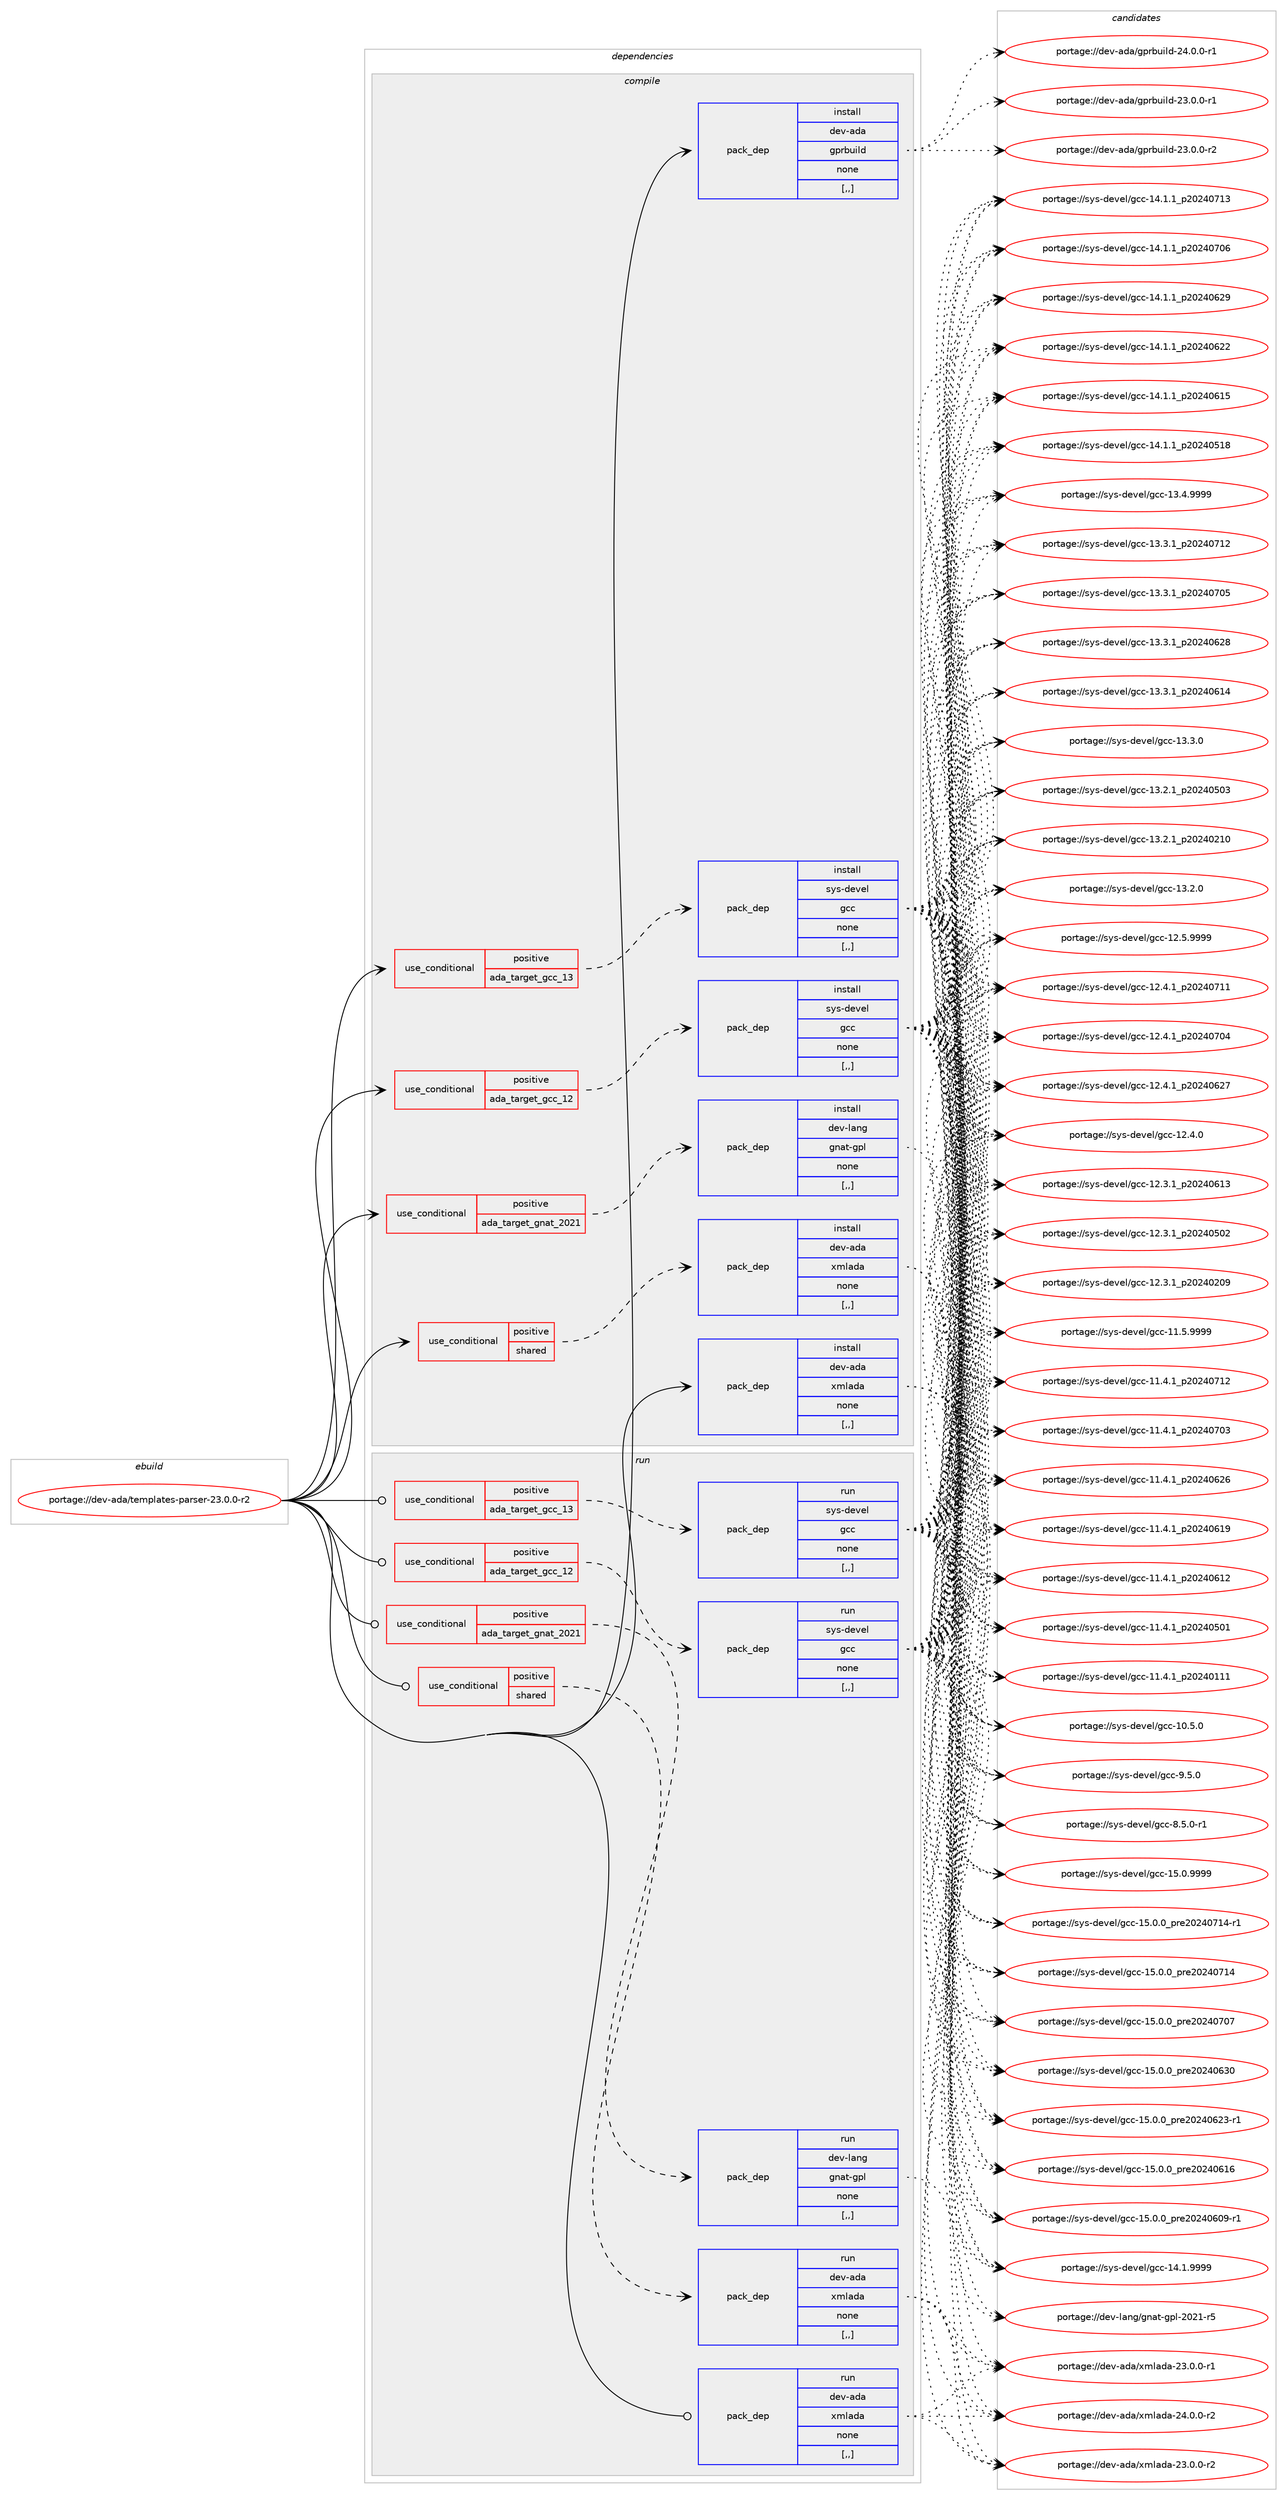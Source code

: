 digraph prolog {

# *************
# Graph options
# *************

newrank=true;
concentrate=true;
compound=true;
graph [rankdir=LR,fontname=Helvetica,fontsize=10,ranksep=1.5];#, ranksep=2.5, nodesep=0.2];
edge  [arrowhead=vee];
node  [fontname=Helvetica,fontsize=10];

# **********
# The ebuild
# **********

subgraph cluster_leftcol {
color=gray;
rank=same;
label=<<i>ebuild</i>>;
id [label="portage://dev-ada/templates-parser-23.0.0-r2", color=red, width=4, href="../dev-ada/templates-parser-23.0.0-r2.svg"];
}

# ****************
# The dependencies
# ****************

subgraph cluster_midcol {
color=gray;
label=<<i>dependencies</i>>;
subgraph cluster_compile {
fillcolor="#eeeeee";
style=filled;
label=<<i>compile</i>>;
subgraph cond16606 {
dependency63903 [label=<<TABLE BORDER="0" CELLBORDER="1" CELLSPACING="0" CELLPADDING="4"><TR><TD ROWSPAN="3" CELLPADDING="10">use_conditional</TD></TR><TR><TD>positive</TD></TR><TR><TD>ada_target_gcc_12</TD></TR></TABLE>>, shape=none, color=red];
subgraph pack46391 {
dependency63904 [label=<<TABLE BORDER="0" CELLBORDER="1" CELLSPACING="0" CELLPADDING="4" WIDTH="220"><TR><TD ROWSPAN="6" CELLPADDING="30">pack_dep</TD></TR><TR><TD WIDTH="110">install</TD></TR><TR><TD>sys-devel</TD></TR><TR><TD>gcc</TD></TR><TR><TD>none</TD></TR><TR><TD>[,,]</TD></TR></TABLE>>, shape=none, color=blue];
}
dependency63903:e -> dependency63904:w [weight=20,style="dashed",arrowhead="vee"];
}
id:e -> dependency63903:w [weight=20,style="solid",arrowhead="vee"];
subgraph cond16607 {
dependency63905 [label=<<TABLE BORDER="0" CELLBORDER="1" CELLSPACING="0" CELLPADDING="4"><TR><TD ROWSPAN="3" CELLPADDING="10">use_conditional</TD></TR><TR><TD>positive</TD></TR><TR><TD>ada_target_gcc_13</TD></TR></TABLE>>, shape=none, color=red];
subgraph pack46392 {
dependency63906 [label=<<TABLE BORDER="0" CELLBORDER="1" CELLSPACING="0" CELLPADDING="4" WIDTH="220"><TR><TD ROWSPAN="6" CELLPADDING="30">pack_dep</TD></TR><TR><TD WIDTH="110">install</TD></TR><TR><TD>sys-devel</TD></TR><TR><TD>gcc</TD></TR><TR><TD>none</TD></TR><TR><TD>[,,]</TD></TR></TABLE>>, shape=none, color=blue];
}
dependency63905:e -> dependency63906:w [weight=20,style="dashed",arrowhead="vee"];
}
id:e -> dependency63905:w [weight=20,style="solid",arrowhead="vee"];
subgraph cond16608 {
dependency63907 [label=<<TABLE BORDER="0" CELLBORDER="1" CELLSPACING="0" CELLPADDING="4"><TR><TD ROWSPAN="3" CELLPADDING="10">use_conditional</TD></TR><TR><TD>positive</TD></TR><TR><TD>ada_target_gnat_2021</TD></TR></TABLE>>, shape=none, color=red];
subgraph pack46393 {
dependency63908 [label=<<TABLE BORDER="0" CELLBORDER="1" CELLSPACING="0" CELLPADDING="4" WIDTH="220"><TR><TD ROWSPAN="6" CELLPADDING="30">pack_dep</TD></TR><TR><TD WIDTH="110">install</TD></TR><TR><TD>dev-lang</TD></TR><TR><TD>gnat-gpl</TD></TR><TR><TD>none</TD></TR><TR><TD>[,,]</TD></TR></TABLE>>, shape=none, color=blue];
}
dependency63907:e -> dependency63908:w [weight=20,style="dashed",arrowhead="vee"];
}
id:e -> dependency63907:w [weight=20,style="solid",arrowhead="vee"];
subgraph cond16609 {
dependency63909 [label=<<TABLE BORDER="0" CELLBORDER="1" CELLSPACING="0" CELLPADDING="4"><TR><TD ROWSPAN="3" CELLPADDING="10">use_conditional</TD></TR><TR><TD>positive</TD></TR><TR><TD>shared</TD></TR></TABLE>>, shape=none, color=red];
subgraph pack46394 {
dependency63910 [label=<<TABLE BORDER="0" CELLBORDER="1" CELLSPACING="0" CELLPADDING="4" WIDTH="220"><TR><TD ROWSPAN="6" CELLPADDING="30">pack_dep</TD></TR><TR><TD WIDTH="110">install</TD></TR><TR><TD>dev-ada</TD></TR><TR><TD>xmlada</TD></TR><TR><TD>none</TD></TR><TR><TD>[,,]</TD></TR></TABLE>>, shape=none, color=blue];
}
dependency63909:e -> dependency63910:w [weight=20,style="dashed",arrowhead="vee"];
}
id:e -> dependency63909:w [weight=20,style="solid",arrowhead="vee"];
subgraph pack46395 {
dependency63911 [label=<<TABLE BORDER="0" CELLBORDER="1" CELLSPACING="0" CELLPADDING="4" WIDTH="220"><TR><TD ROWSPAN="6" CELLPADDING="30">pack_dep</TD></TR><TR><TD WIDTH="110">install</TD></TR><TR><TD>dev-ada</TD></TR><TR><TD>gprbuild</TD></TR><TR><TD>none</TD></TR><TR><TD>[,,]</TD></TR></TABLE>>, shape=none, color=blue];
}
id:e -> dependency63911:w [weight=20,style="solid",arrowhead="vee"];
subgraph pack46396 {
dependency63912 [label=<<TABLE BORDER="0" CELLBORDER="1" CELLSPACING="0" CELLPADDING="4" WIDTH="220"><TR><TD ROWSPAN="6" CELLPADDING="30">pack_dep</TD></TR><TR><TD WIDTH="110">install</TD></TR><TR><TD>dev-ada</TD></TR><TR><TD>xmlada</TD></TR><TR><TD>none</TD></TR><TR><TD>[,,]</TD></TR></TABLE>>, shape=none, color=blue];
}
id:e -> dependency63912:w [weight=20,style="solid",arrowhead="vee"];
}
subgraph cluster_compileandrun {
fillcolor="#eeeeee";
style=filled;
label=<<i>compile and run</i>>;
}
subgraph cluster_run {
fillcolor="#eeeeee";
style=filled;
label=<<i>run</i>>;
subgraph cond16610 {
dependency63913 [label=<<TABLE BORDER="0" CELLBORDER="1" CELLSPACING="0" CELLPADDING="4"><TR><TD ROWSPAN="3" CELLPADDING="10">use_conditional</TD></TR><TR><TD>positive</TD></TR><TR><TD>ada_target_gcc_12</TD></TR></TABLE>>, shape=none, color=red];
subgraph pack46397 {
dependency63914 [label=<<TABLE BORDER="0" CELLBORDER="1" CELLSPACING="0" CELLPADDING="4" WIDTH="220"><TR><TD ROWSPAN="6" CELLPADDING="30">pack_dep</TD></TR><TR><TD WIDTH="110">run</TD></TR><TR><TD>sys-devel</TD></TR><TR><TD>gcc</TD></TR><TR><TD>none</TD></TR><TR><TD>[,,]</TD></TR></TABLE>>, shape=none, color=blue];
}
dependency63913:e -> dependency63914:w [weight=20,style="dashed",arrowhead="vee"];
}
id:e -> dependency63913:w [weight=20,style="solid",arrowhead="odot"];
subgraph cond16611 {
dependency63915 [label=<<TABLE BORDER="0" CELLBORDER="1" CELLSPACING="0" CELLPADDING="4"><TR><TD ROWSPAN="3" CELLPADDING="10">use_conditional</TD></TR><TR><TD>positive</TD></TR><TR><TD>ada_target_gcc_13</TD></TR></TABLE>>, shape=none, color=red];
subgraph pack46398 {
dependency63916 [label=<<TABLE BORDER="0" CELLBORDER="1" CELLSPACING="0" CELLPADDING="4" WIDTH="220"><TR><TD ROWSPAN="6" CELLPADDING="30">pack_dep</TD></TR><TR><TD WIDTH="110">run</TD></TR><TR><TD>sys-devel</TD></TR><TR><TD>gcc</TD></TR><TR><TD>none</TD></TR><TR><TD>[,,]</TD></TR></TABLE>>, shape=none, color=blue];
}
dependency63915:e -> dependency63916:w [weight=20,style="dashed",arrowhead="vee"];
}
id:e -> dependency63915:w [weight=20,style="solid",arrowhead="odot"];
subgraph cond16612 {
dependency63917 [label=<<TABLE BORDER="0" CELLBORDER="1" CELLSPACING="0" CELLPADDING="4"><TR><TD ROWSPAN="3" CELLPADDING="10">use_conditional</TD></TR><TR><TD>positive</TD></TR><TR><TD>ada_target_gnat_2021</TD></TR></TABLE>>, shape=none, color=red];
subgraph pack46399 {
dependency63918 [label=<<TABLE BORDER="0" CELLBORDER="1" CELLSPACING="0" CELLPADDING="4" WIDTH="220"><TR><TD ROWSPAN="6" CELLPADDING="30">pack_dep</TD></TR><TR><TD WIDTH="110">run</TD></TR><TR><TD>dev-lang</TD></TR><TR><TD>gnat-gpl</TD></TR><TR><TD>none</TD></TR><TR><TD>[,,]</TD></TR></TABLE>>, shape=none, color=blue];
}
dependency63917:e -> dependency63918:w [weight=20,style="dashed",arrowhead="vee"];
}
id:e -> dependency63917:w [weight=20,style="solid",arrowhead="odot"];
subgraph cond16613 {
dependency63919 [label=<<TABLE BORDER="0" CELLBORDER="1" CELLSPACING="0" CELLPADDING="4"><TR><TD ROWSPAN="3" CELLPADDING="10">use_conditional</TD></TR><TR><TD>positive</TD></TR><TR><TD>shared</TD></TR></TABLE>>, shape=none, color=red];
subgraph pack46400 {
dependency63920 [label=<<TABLE BORDER="0" CELLBORDER="1" CELLSPACING="0" CELLPADDING="4" WIDTH="220"><TR><TD ROWSPAN="6" CELLPADDING="30">pack_dep</TD></TR><TR><TD WIDTH="110">run</TD></TR><TR><TD>dev-ada</TD></TR><TR><TD>xmlada</TD></TR><TR><TD>none</TD></TR><TR><TD>[,,]</TD></TR></TABLE>>, shape=none, color=blue];
}
dependency63919:e -> dependency63920:w [weight=20,style="dashed",arrowhead="vee"];
}
id:e -> dependency63919:w [weight=20,style="solid",arrowhead="odot"];
subgraph pack46401 {
dependency63921 [label=<<TABLE BORDER="0" CELLBORDER="1" CELLSPACING="0" CELLPADDING="4" WIDTH="220"><TR><TD ROWSPAN="6" CELLPADDING="30">pack_dep</TD></TR><TR><TD WIDTH="110">run</TD></TR><TR><TD>dev-ada</TD></TR><TR><TD>xmlada</TD></TR><TR><TD>none</TD></TR><TR><TD>[,,]</TD></TR></TABLE>>, shape=none, color=blue];
}
id:e -> dependency63921:w [weight=20,style="solid",arrowhead="odot"];
}
}

# **************
# The candidates
# **************

subgraph cluster_choices {
rank=same;
color=gray;
label=<<i>candidates</i>>;

subgraph choice46391 {
color=black;
nodesep=1;
choice1151211154510010111810110847103999945495346484657575757 [label="portage://sys-devel/gcc-15.0.9999", color=red, width=4,href="../sys-devel/gcc-15.0.9999.svg"];
choice11512111545100101118101108471039999454953464846489511211410150485052485549524511449 [label="portage://sys-devel/gcc-15.0.0_pre20240714-r1", color=red, width=4,href="../sys-devel/gcc-15.0.0_pre20240714-r1.svg"];
choice1151211154510010111810110847103999945495346484648951121141015048505248554952 [label="portage://sys-devel/gcc-15.0.0_pre20240714", color=red, width=4,href="../sys-devel/gcc-15.0.0_pre20240714.svg"];
choice1151211154510010111810110847103999945495346484648951121141015048505248554855 [label="portage://sys-devel/gcc-15.0.0_pre20240707", color=red, width=4,href="../sys-devel/gcc-15.0.0_pre20240707.svg"];
choice1151211154510010111810110847103999945495346484648951121141015048505248545148 [label="portage://sys-devel/gcc-15.0.0_pre20240630", color=red, width=4,href="../sys-devel/gcc-15.0.0_pre20240630.svg"];
choice11512111545100101118101108471039999454953464846489511211410150485052485450514511449 [label="portage://sys-devel/gcc-15.0.0_pre20240623-r1", color=red, width=4,href="../sys-devel/gcc-15.0.0_pre20240623-r1.svg"];
choice1151211154510010111810110847103999945495346484648951121141015048505248544954 [label="portage://sys-devel/gcc-15.0.0_pre20240616", color=red, width=4,href="../sys-devel/gcc-15.0.0_pre20240616.svg"];
choice11512111545100101118101108471039999454953464846489511211410150485052485448574511449 [label="portage://sys-devel/gcc-15.0.0_pre20240609-r1", color=red, width=4,href="../sys-devel/gcc-15.0.0_pre20240609-r1.svg"];
choice1151211154510010111810110847103999945495246494657575757 [label="portage://sys-devel/gcc-14.1.9999", color=red, width=4,href="../sys-devel/gcc-14.1.9999.svg"];
choice1151211154510010111810110847103999945495246494649951125048505248554951 [label="portage://sys-devel/gcc-14.1.1_p20240713", color=red, width=4,href="../sys-devel/gcc-14.1.1_p20240713.svg"];
choice1151211154510010111810110847103999945495246494649951125048505248554854 [label="portage://sys-devel/gcc-14.1.1_p20240706", color=red, width=4,href="../sys-devel/gcc-14.1.1_p20240706.svg"];
choice1151211154510010111810110847103999945495246494649951125048505248545057 [label="portage://sys-devel/gcc-14.1.1_p20240629", color=red, width=4,href="../sys-devel/gcc-14.1.1_p20240629.svg"];
choice1151211154510010111810110847103999945495246494649951125048505248545050 [label="portage://sys-devel/gcc-14.1.1_p20240622", color=red, width=4,href="../sys-devel/gcc-14.1.1_p20240622.svg"];
choice1151211154510010111810110847103999945495246494649951125048505248544953 [label="portage://sys-devel/gcc-14.1.1_p20240615", color=red, width=4,href="../sys-devel/gcc-14.1.1_p20240615.svg"];
choice1151211154510010111810110847103999945495246494649951125048505248534956 [label="portage://sys-devel/gcc-14.1.1_p20240518", color=red, width=4,href="../sys-devel/gcc-14.1.1_p20240518.svg"];
choice1151211154510010111810110847103999945495146524657575757 [label="portage://sys-devel/gcc-13.4.9999", color=red, width=4,href="../sys-devel/gcc-13.4.9999.svg"];
choice1151211154510010111810110847103999945495146514649951125048505248554950 [label="portage://sys-devel/gcc-13.3.1_p20240712", color=red, width=4,href="../sys-devel/gcc-13.3.1_p20240712.svg"];
choice1151211154510010111810110847103999945495146514649951125048505248554853 [label="portage://sys-devel/gcc-13.3.1_p20240705", color=red, width=4,href="../sys-devel/gcc-13.3.1_p20240705.svg"];
choice1151211154510010111810110847103999945495146514649951125048505248545056 [label="portage://sys-devel/gcc-13.3.1_p20240628", color=red, width=4,href="../sys-devel/gcc-13.3.1_p20240628.svg"];
choice1151211154510010111810110847103999945495146514649951125048505248544952 [label="portage://sys-devel/gcc-13.3.1_p20240614", color=red, width=4,href="../sys-devel/gcc-13.3.1_p20240614.svg"];
choice1151211154510010111810110847103999945495146514648 [label="portage://sys-devel/gcc-13.3.0", color=red, width=4,href="../sys-devel/gcc-13.3.0.svg"];
choice1151211154510010111810110847103999945495146504649951125048505248534851 [label="portage://sys-devel/gcc-13.2.1_p20240503", color=red, width=4,href="../sys-devel/gcc-13.2.1_p20240503.svg"];
choice1151211154510010111810110847103999945495146504649951125048505248504948 [label="portage://sys-devel/gcc-13.2.1_p20240210", color=red, width=4,href="../sys-devel/gcc-13.2.1_p20240210.svg"];
choice1151211154510010111810110847103999945495146504648 [label="portage://sys-devel/gcc-13.2.0", color=red, width=4,href="../sys-devel/gcc-13.2.0.svg"];
choice1151211154510010111810110847103999945495046534657575757 [label="portage://sys-devel/gcc-12.5.9999", color=red, width=4,href="../sys-devel/gcc-12.5.9999.svg"];
choice1151211154510010111810110847103999945495046524649951125048505248554949 [label="portage://sys-devel/gcc-12.4.1_p20240711", color=red, width=4,href="../sys-devel/gcc-12.4.1_p20240711.svg"];
choice1151211154510010111810110847103999945495046524649951125048505248554852 [label="portage://sys-devel/gcc-12.4.1_p20240704", color=red, width=4,href="../sys-devel/gcc-12.4.1_p20240704.svg"];
choice1151211154510010111810110847103999945495046524649951125048505248545055 [label="portage://sys-devel/gcc-12.4.1_p20240627", color=red, width=4,href="../sys-devel/gcc-12.4.1_p20240627.svg"];
choice1151211154510010111810110847103999945495046524648 [label="portage://sys-devel/gcc-12.4.0", color=red, width=4,href="../sys-devel/gcc-12.4.0.svg"];
choice1151211154510010111810110847103999945495046514649951125048505248544951 [label="portage://sys-devel/gcc-12.3.1_p20240613", color=red, width=4,href="../sys-devel/gcc-12.3.1_p20240613.svg"];
choice1151211154510010111810110847103999945495046514649951125048505248534850 [label="portage://sys-devel/gcc-12.3.1_p20240502", color=red, width=4,href="../sys-devel/gcc-12.3.1_p20240502.svg"];
choice1151211154510010111810110847103999945495046514649951125048505248504857 [label="portage://sys-devel/gcc-12.3.1_p20240209", color=red, width=4,href="../sys-devel/gcc-12.3.1_p20240209.svg"];
choice1151211154510010111810110847103999945494946534657575757 [label="portage://sys-devel/gcc-11.5.9999", color=red, width=4,href="../sys-devel/gcc-11.5.9999.svg"];
choice1151211154510010111810110847103999945494946524649951125048505248554950 [label="portage://sys-devel/gcc-11.4.1_p20240712", color=red, width=4,href="../sys-devel/gcc-11.4.1_p20240712.svg"];
choice1151211154510010111810110847103999945494946524649951125048505248554851 [label="portage://sys-devel/gcc-11.4.1_p20240703", color=red, width=4,href="../sys-devel/gcc-11.4.1_p20240703.svg"];
choice1151211154510010111810110847103999945494946524649951125048505248545054 [label="portage://sys-devel/gcc-11.4.1_p20240626", color=red, width=4,href="../sys-devel/gcc-11.4.1_p20240626.svg"];
choice1151211154510010111810110847103999945494946524649951125048505248544957 [label="portage://sys-devel/gcc-11.4.1_p20240619", color=red, width=4,href="../sys-devel/gcc-11.4.1_p20240619.svg"];
choice1151211154510010111810110847103999945494946524649951125048505248544950 [label="portage://sys-devel/gcc-11.4.1_p20240612", color=red, width=4,href="../sys-devel/gcc-11.4.1_p20240612.svg"];
choice1151211154510010111810110847103999945494946524649951125048505248534849 [label="portage://sys-devel/gcc-11.4.1_p20240501", color=red, width=4,href="../sys-devel/gcc-11.4.1_p20240501.svg"];
choice1151211154510010111810110847103999945494946524649951125048505248494949 [label="portage://sys-devel/gcc-11.4.1_p20240111", color=red, width=4,href="../sys-devel/gcc-11.4.1_p20240111.svg"];
choice1151211154510010111810110847103999945494846534648 [label="portage://sys-devel/gcc-10.5.0", color=red, width=4,href="../sys-devel/gcc-10.5.0.svg"];
choice11512111545100101118101108471039999455746534648 [label="portage://sys-devel/gcc-9.5.0", color=red, width=4,href="../sys-devel/gcc-9.5.0.svg"];
choice115121115451001011181011084710399994556465346484511449 [label="portage://sys-devel/gcc-8.5.0-r1", color=red, width=4,href="../sys-devel/gcc-8.5.0-r1.svg"];
dependency63904:e -> choice1151211154510010111810110847103999945495346484657575757:w [style=dotted,weight="100"];
dependency63904:e -> choice11512111545100101118101108471039999454953464846489511211410150485052485549524511449:w [style=dotted,weight="100"];
dependency63904:e -> choice1151211154510010111810110847103999945495346484648951121141015048505248554952:w [style=dotted,weight="100"];
dependency63904:e -> choice1151211154510010111810110847103999945495346484648951121141015048505248554855:w [style=dotted,weight="100"];
dependency63904:e -> choice1151211154510010111810110847103999945495346484648951121141015048505248545148:w [style=dotted,weight="100"];
dependency63904:e -> choice11512111545100101118101108471039999454953464846489511211410150485052485450514511449:w [style=dotted,weight="100"];
dependency63904:e -> choice1151211154510010111810110847103999945495346484648951121141015048505248544954:w [style=dotted,weight="100"];
dependency63904:e -> choice11512111545100101118101108471039999454953464846489511211410150485052485448574511449:w [style=dotted,weight="100"];
dependency63904:e -> choice1151211154510010111810110847103999945495246494657575757:w [style=dotted,weight="100"];
dependency63904:e -> choice1151211154510010111810110847103999945495246494649951125048505248554951:w [style=dotted,weight="100"];
dependency63904:e -> choice1151211154510010111810110847103999945495246494649951125048505248554854:w [style=dotted,weight="100"];
dependency63904:e -> choice1151211154510010111810110847103999945495246494649951125048505248545057:w [style=dotted,weight="100"];
dependency63904:e -> choice1151211154510010111810110847103999945495246494649951125048505248545050:w [style=dotted,weight="100"];
dependency63904:e -> choice1151211154510010111810110847103999945495246494649951125048505248544953:w [style=dotted,weight="100"];
dependency63904:e -> choice1151211154510010111810110847103999945495246494649951125048505248534956:w [style=dotted,weight="100"];
dependency63904:e -> choice1151211154510010111810110847103999945495146524657575757:w [style=dotted,weight="100"];
dependency63904:e -> choice1151211154510010111810110847103999945495146514649951125048505248554950:w [style=dotted,weight="100"];
dependency63904:e -> choice1151211154510010111810110847103999945495146514649951125048505248554853:w [style=dotted,weight="100"];
dependency63904:e -> choice1151211154510010111810110847103999945495146514649951125048505248545056:w [style=dotted,weight="100"];
dependency63904:e -> choice1151211154510010111810110847103999945495146514649951125048505248544952:w [style=dotted,weight="100"];
dependency63904:e -> choice1151211154510010111810110847103999945495146514648:w [style=dotted,weight="100"];
dependency63904:e -> choice1151211154510010111810110847103999945495146504649951125048505248534851:w [style=dotted,weight="100"];
dependency63904:e -> choice1151211154510010111810110847103999945495146504649951125048505248504948:w [style=dotted,weight="100"];
dependency63904:e -> choice1151211154510010111810110847103999945495146504648:w [style=dotted,weight="100"];
dependency63904:e -> choice1151211154510010111810110847103999945495046534657575757:w [style=dotted,weight="100"];
dependency63904:e -> choice1151211154510010111810110847103999945495046524649951125048505248554949:w [style=dotted,weight="100"];
dependency63904:e -> choice1151211154510010111810110847103999945495046524649951125048505248554852:w [style=dotted,weight="100"];
dependency63904:e -> choice1151211154510010111810110847103999945495046524649951125048505248545055:w [style=dotted,weight="100"];
dependency63904:e -> choice1151211154510010111810110847103999945495046524648:w [style=dotted,weight="100"];
dependency63904:e -> choice1151211154510010111810110847103999945495046514649951125048505248544951:w [style=dotted,weight="100"];
dependency63904:e -> choice1151211154510010111810110847103999945495046514649951125048505248534850:w [style=dotted,weight="100"];
dependency63904:e -> choice1151211154510010111810110847103999945495046514649951125048505248504857:w [style=dotted,weight="100"];
dependency63904:e -> choice1151211154510010111810110847103999945494946534657575757:w [style=dotted,weight="100"];
dependency63904:e -> choice1151211154510010111810110847103999945494946524649951125048505248554950:w [style=dotted,weight="100"];
dependency63904:e -> choice1151211154510010111810110847103999945494946524649951125048505248554851:w [style=dotted,weight="100"];
dependency63904:e -> choice1151211154510010111810110847103999945494946524649951125048505248545054:w [style=dotted,weight="100"];
dependency63904:e -> choice1151211154510010111810110847103999945494946524649951125048505248544957:w [style=dotted,weight="100"];
dependency63904:e -> choice1151211154510010111810110847103999945494946524649951125048505248544950:w [style=dotted,weight="100"];
dependency63904:e -> choice1151211154510010111810110847103999945494946524649951125048505248534849:w [style=dotted,weight="100"];
dependency63904:e -> choice1151211154510010111810110847103999945494946524649951125048505248494949:w [style=dotted,weight="100"];
dependency63904:e -> choice1151211154510010111810110847103999945494846534648:w [style=dotted,weight="100"];
dependency63904:e -> choice11512111545100101118101108471039999455746534648:w [style=dotted,weight="100"];
dependency63904:e -> choice115121115451001011181011084710399994556465346484511449:w [style=dotted,weight="100"];
}
subgraph choice46392 {
color=black;
nodesep=1;
choice1151211154510010111810110847103999945495346484657575757 [label="portage://sys-devel/gcc-15.0.9999", color=red, width=4,href="../sys-devel/gcc-15.0.9999.svg"];
choice11512111545100101118101108471039999454953464846489511211410150485052485549524511449 [label="portage://sys-devel/gcc-15.0.0_pre20240714-r1", color=red, width=4,href="../sys-devel/gcc-15.0.0_pre20240714-r1.svg"];
choice1151211154510010111810110847103999945495346484648951121141015048505248554952 [label="portage://sys-devel/gcc-15.0.0_pre20240714", color=red, width=4,href="../sys-devel/gcc-15.0.0_pre20240714.svg"];
choice1151211154510010111810110847103999945495346484648951121141015048505248554855 [label="portage://sys-devel/gcc-15.0.0_pre20240707", color=red, width=4,href="../sys-devel/gcc-15.0.0_pre20240707.svg"];
choice1151211154510010111810110847103999945495346484648951121141015048505248545148 [label="portage://sys-devel/gcc-15.0.0_pre20240630", color=red, width=4,href="../sys-devel/gcc-15.0.0_pre20240630.svg"];
choice11512111545100101118101108471039999454953464846489511211410150485052485450514511449 [label="portage://sys-devel/gcc-15.0.0_pre20240623-r1", color=red, width=4,href="../sys-devel/gcc-15.0.0_pre20240623-r1.svg"];
choice1151211154510010111810110847103999945495346484648951121141015048505248544954 [label="portage://sys-devel/gcc-15.0.0_pre20240616", color=red, width=4,href="../sys-devel/gcc-15.0.0_pre20240616.svg"];
choice11512111545100101118101108471039999454953464846489511211410150485052485448574511449 [label="portage://sys-devel/gcc-15.0.0_pre20240609-r1", color=red, width=4,href="../sys-devel/gcc-15.0.0_pre20240609-r1.svg"];
choice1151211154510010111810110847103999945495246494657575757 [label="portage://sys-devel/gcc-14.1.9999", color=red, width=4,href="../sys-devel/gcc-14.1.9999.svg"];
choice1151211154510010111810110847103999945495246494649951125048505248554951 [label="portage://sys-devel/gcc-14.1.1_p20240713", color=red, width=4,href="../sys-devel/gcc-14.1.1_p20240713.svg"];
choice1151211154510010111810110847103999945495246494649951125048505248554854 [label="portage://sys-devel/gcc-14.1.1_p20240706", color=red, width=4,href="../sys-devel/gcc-14.1.1_p20240706.svg"];
choice1151211154510010111810110847103999945495246494649951125048505248545057 [label="portage://sys-devel/gcc-14.1.1_p20240629", color=red, width=4,href="../sys-devel/gcc-14.1.1_p20240629.svg"];
choice1151211154510010111810110847103999945495246494649951125048505248545050 [label="portage://sys-devel/gcc-14.1.1_p20240622", color=red, width=4,href="../sys-devel/gcc-14.1.1_p20240622.svg"];
choice1151211154510010111810110847103999945495246494649951125048505248544953 [label="portage://sys-devel/gcc-14.1.1_p20240615", color=red, width=4,href="../sys-devel/gcc-14.1.1_p20240615.svg"];
choice1151211154510010111810110847103999945495246494649951125048505248534956 [label="portage://sys-devel/gcc-14.1.1_p20240518", color=red, width=4,href="../sys-devel/gcc-14.1.1_p20240518.svg"];
choice1151211154510010111810110847103999945495146524657575757 [label="portage://sys-devel/gcc-13.4.9999", color=red, width=4,href="../sys-devel/gcc-13.4.9999.svg"];
choice1151211154510010111810110847103999945495146514649951125048505248554950 [label="portage://sys-devel/gcc-13.3.1_p20240712", color=red, width=4,href="../sys-devel/gcc-13.3.1_p20240712.svg"];
choice1151211154510010111810110847103999945495146514649951125048505248554853 [label="portage://sys-devel/gcc-13.3.1_p20240705", color=red, width=4,href="../sys-devel/gcc-13.3.1_p20240705.svg"];
choice1151211154510010111810110847103999945495146514649951125048505248545056 [label="portage://sys-devel/gcc-13.3.1_p20240628", color=red, width=4,href="../sys-devel/gcc-13.3.1_p20240628.svg"];
choice1151211154510010111810110847103999945495146514649951125048505248544952 [label="portage://sys-devel/gcc-13.3.1_p20240614", color=red, width=4,href="../sys-devel/gcc-13.3.1_p20240614.svg"];
choice1151211154510010111810110847103999945495146514648 [label="portage://sys-devel/gcc-13.3.0", color=red, width=4,href="../sys-devel/gcc-13.3.0.svg"];
choice1151211154510010111810110847103999945495146504649951125048505248534851 [label="portage://sys-devel/gcc-13.2.1_p20240503", color=red, width=4,href="../sys-devel/gcc-13.2.1_p20240503.svg"];
choice1151211154510010111810110847103999945495146504649951125048505248504948 [label="portage://sys-devel/gcc-13.2.1_p20240210", color=red, width=4,href="../sys-devel/gcc-13.2.1_p20240210.svg"];
choice1151211154510010111810110847103999945495146504648 [label="portage://sys-devel/gcc-13.2.0", color=red, width=4,href="../sys-devel/gcc-13.2.0.svg"];
choice1151211154510010111810110847103999945495046534657575757 [label="portage://sys-devel/gcc-12.5.9999", color=red, width=4,href="../sys-devel/gcc-12.5.9999.svg"];
choice1151211154510010111810110847103999945495046524649951125048505248554949 [label="portage://sys-devel/gcc-12.4.1_p20240711", color=red, width=4,href="../sys-devel/gcc-12.4.1_p20240711.svg"];
choice1151211154510010111810110847103999945495046524649951125048505248554852 [label="portage://sys-devel/gcc-12.4.1_p20240704", color=red, width=4,href="../sys-devel/gcc-12.4.1_p20240704.svg"];
choice1151211154510010111810110847103999945495046524649951125048505248545055 [label="portage://sys-devel/gcc-12.4.1_p20240627", color=red, width=4,href="../sys-devel/gcc-12.4.1_p20240627.svg"];
choice1151211154510010111810110847103999945495046524648 [label="portage://sys-devel/gcc-12.4.0", color=red, width=4,href="../sys-devel/gcc-12.4.0.svg"];
choice1151211154510010111810110847103999945495046514649951125048505248544951 [label="portage://sys-devel/gcc-12.3.1_p20240613", color=red, width=4,href="../sys-devel/gcc-12.3.1_p20240613.svg"];
choice1151211154510010111810110847103999945495046514649951125048505248534850 [label="portage://sys-devel/gcc-12.3.1_p20240502", color=red, width=4,href="../sys-devel/gcc-12.3.1_p20240502.svg"];
choice1151211154510010111810110847103999945495046514649951125048505248504857 [label="portage://sys-devel/gcc-12.3.1_p20240209", color=red, width=4,href="../sys-devel/gcc-12.3.1_p20240209.svg"];
choice1151211154510010111810110847103999945494946534657575757 [label="portage://sys-devel/gcc-11.5.9999", color=red, width=4,href="../sys-devel/gcc-11.5.9999.svg"];
choice1151211154510010111810110847103999945494946524649951125048505248554950 [label="portage://sys-devel/gcc-11.4.1_p20240712", color=red, width=4,href="../sys-devel/gcc-11.4.1_p20240712.svg"];
choice1151211154510010111810110847103999945494946524649951125048505248554851 [label="portage://sys-devel/gcc-11.4.1_p20240703", color=red, width=4,href="../sys-devel/gcc-11.4.1_p20240703.svg"];
choice1151211154510010111810110847103999945494946524649951125048505248545054 [label="portage://sys-devel/gcc-11.4.1_p20240626", color=red, width=4,href="../sys-devel/gcc-11.4.1_p20240626.svg"];
choice1151211154510010111810110847103999945494946524649951125048505248544957 [label="portage://sys-devel/gcc-11.4.1_p20240619", color=red, width=4,href="../sys-devel/gcc-11.4.1_p20240619.svg"];
choice1151211154510010111810110847103999945494946524649951125048505248544950 [label="portage://sys-devel/gcc-11.4.1_p20240612", color=red, width=4,href="../sys-devel/gcc-11.4.1_p20240612.svg"];
choice1151211154510010111810110847103999945494946524649951125048505248534849 [label="portage://sys-devel/gcc-11.4.1_p20240501", color=red, width=4,href="../sys-devel/gcc-11.4.1_p20240501.svg"];
choice1151211154510010111810110847103999945494946524649951125048505248494949 [label="portage://sys-devel/gcc-11.4.1_p20240111", color=red, width=4,href="../sys-devel/gcc-11.4.1_p20240111.svg"];
choice1151211154510010111810110847103999945494846534648 [label="portage://sys-devel/gcc-10.5.0", color=red, width=4,href="../sys-devel/gcc-10.5.0.svg"];
choice11512111545100101118101108471039999455746534648 [label="portage://sys-devel/gcc-9.5.0", color=red, width=4,href="../sys-devel/gcc-9.5.0.svg"];
choice115121115451001011181011084710399994556465346484511449 [label="portage://sys-devel/gcc-8.5.0-r1", color=red, width=4,href="../sys-devel/gcc-8.5.0-r1.svg"];
dependency63906:e -> choice1151211154510010111810110847103999945495346484657575757:w [style=dotted,weight="100"];
dependency63906:e -> choice11512111545100101118101108471039999454953464846489511211410150485052485549524511449:w [style=dotted,weight="100"];
dependency63906:e -> choice1151211154510010111810110847103999945495346484648951121141015048505248554952:w [style=dotted,weight="100"];
dependency63906:e -> choice1151211154510010111810110847103999945495346484648951121141015048505248554855:w [style=dotted,weight="100"];
dependency63906:e -> choice1151211154510010111810110847103999945495346484648951121141015048505248545148:w [style=dotted,weight="100"];
dependency63906:e -> choice11512111545100101118101108471039999454953464846489511211410150485052485450514511449:w [style=dotted,weight="100"];
dependency63906:e -> choice1151211154510010111810110847103999945495346484648951121141015048505248544954:w [style=dotted,weight="100"];
dependency63906:e -> choice11512111545100101118101108471039999454953464846489511211410150485052485448574511449:w [style=dotted,weight="100"];
dependency63906:e -> choice1151211154510010111810110847103999945495246494657575757:w [style=dotted,weight="100"];
dependency63906:e -> choice1151211154510010111810110847103999945495246494649951125048505248554951:w [style=dotted,weight="100"];
dependency63906:e -> choice1151211154510010111810110847103999945495246494649951125048505248554854:w [style=dotted,weight="100"];
dependency63906:e -> choice1151211154510010111810110847103999945495246494649951125048505248545057:w [style=dotted,weight="100"];
dependency63906:e -> choice1151211154510010111810110847103999945495246494649951125048505248545050:w [style=dotted,weight="100"];
dependency63906:e -> choice1151211154510010111810110847103999945495246494649951125048505248544953:w [style=dotted,weight="100"];
dependency63906:e -> choice1151211154510010111810110847103999945495246494649951125048505248534956:w [style=dotted,weight="100"];
dependency63906:e -> choice1151211154510010111810110847103999945495146524657575757:w [style=dotted,weight="100"];
dependency63906:e -> choice1151211154510010111810110847103999945495146514649951125048505248554950:w [style=dotted,weight="100"];
dependency63906:e -> choice1151211154510010111810110847103999945495146514649951125048505248554853:w [style=dotted,weight="100"];
dependency63906:e -> choice1151211154510010111810110847103999945495146514649951125048505248545056:w [style=dotted,weight="100"];
dependency63906:e -> choice1151211154510010111810110847103999945495146514649951125048505248544952:w [style=dotted,weight="100"];
dependency63906:e -> choice1151211154510010111810110847103999945495146514648:w [style=dotted,weight="100"];
dependency63906:e -> choice1151211154510010111810110847103999945495146504649951125048505248534851:w [style=dotted,weight="100"];
dependency63906:e -> choice1151211154510010111810110847103999945495146504649951125048505248504948:w [style=dotted,weight="100"];
dependency63906:e -> choice1151211154510010111810110847103999945495146504648:w [style=dotted,weight="100"];
dependency63906:e -> choice1151211154510010111810110847103999945495046534657575757:w [style=dotted,weight="100"];
dependency63906:e -> choice1151211154510010111810110847103999945495046524649951125048505248554949:w [style=dotted,weight="100"];
dependency63906:e -> choice1151211154510010111810110847103999945495046524649951125048505248554852:w [style=dotted,weight="100"];
dependency63906:e -> choice1151211154510010111810110847103999945495046524649951125048505248545055:w [style=dotted,weight="100"];
dependency63906:e -> choice1151211154510010111810110847103999945495046524648:w [style=dotted,weight="100"];
dependency63906:e -> choice1151211154510010111810110847103999945495046514649951125048505248544951:w [style=dotted,weight="100"];
dependency63906:e -> choice1151211154510010111810110847103999945495046514649951125048505248534850:w [style=dotted,weight="100"];
dependency63906:e -> choice1151211154510010111810110847103999945495046514649951125048505248504857:w [style=dotted,weight="100"];
dependency63906:e -> choice1151211154510010111810110847103999945494946534657575757:w [style=dotted,weight="100"];
dependency63906:e -> choice1151211154510010111810110847103999945494946524649951125048505248554950:w [style=dotted,weight="100"];
dependency63906:e -> choice1151211154510010111810110847103999945494946524649951125048505248554851:w [style=dotted,weight="100"];
dependency63906:e -> choice1151211154510010111810110847103999945494946524649951125048505248545054:w [style=dotted,weight="100"];
dependency63906:e -> choice1151211154510010111810110847103999945494946524649951125048505248544957:w [style=dotted,weight="100"];
dependency63906:e -> choice1151211154510010111810110847103999945494946524649951125048505248544950:w [style=dotted,weight="100"];
dependency63906:e -> choice1151211154510010111810110847103999945494946524649951125048505248534849:w [style=dotted,weight="100"];
dependency63906:e -> choice1151211154510010111810110847103999945494946524649951125048505248494949:w [style=dotted,weight="100"];
dependency63906:e -> choice1151211154510010111810110847103999945494846534648:w [style=dotted,weight="100"];
dependency63906:e -> choice11512111545100101118101108471039999455746534648:w [style=dotted,weight="100"];
dependency63906:e -> choice115121115451001011181011084710399994556465346484511449:w [style=dotted,weight="100"];
}
subgraph choice46393 {
color=black;
nodesep=1;
choice100101118451089711010347103110971164510311210845504850494511453 [label="portage://dev-lang/gnat-gpl-2021-r5", color=red, width=4,href="../dev-lang/gnat-gpl-2021-r5.svg"];
dependency63908:e -> choice100101118451089711010347103110971164510311210845504850494511453:w [style=dotted,weight="100"];
}
subgraph choice46394 {
color=black;
nodesep=1;
choice100101118459710097471201091089710097455052464846484511450 [label="portage://dev-ada/xmlada-24.0.0-r2", color=red, width=4,href="../dev-ada/xmlada-24.0.0-r2.svg"];
choice100101118459710097471201091089710097455051464846484511450 [label="portage://dev-ada/xmlada-23.0.0-r2", color=red, width=4,href="../dev-ada/xmlada-23.0.0-r2.svg"];
choice100101118459710097471201091089710097455051464846484511449 [label="portage://dev-ada/xmlada-23.0.0-r1", color=red, width=4,href="../dev-ada/xmlada-23.0.0-r1.svg"];
dependency63910:e -> choice100101118459710097471201091089710097455052464846484511450:w [style=dotted,weight="100"];
dependency63910:e -> choice100101118459710097471201091089710097455051464846484511450:w [style=dotted,weight="100"];
dependency63910:e -> choice100101118459710097471201091089710097455051464846484511449:w [style=dotted,weight="100"];
}
subgraph choice46395 {
color=black;
nodesep=1;
choice1001011184597100974710311211498117105108100455052464846484511449 [label="portage://dev-ada/gprbuild-24.0.0-r1", color=red, width=4,href="../dev-ada/gprbuild-24.0.0-r1.svg"];
choice1001011184597100974710311211498117105108100455051464846484511450 [label="portage://dev-ada/gprbuild-23.0.0-r2", color=red, width=4,href="../dev-ada/gprbuild-23.0.0-r2.svg"];
choice1001011184597100974710311211498117105108100455051464846484511449 [label="portage://dev-ada/gprbuild-23.0.0-r1", color=red, width=4,href="../dev-ada/gprbuild-23.0.0-r1.svg"];
dependency63911:e -> choice1001011184597100974710311211498117105108100455052464846484511449:w [style=dotted,weight="100"];
dependency63911:e -> choice1001011184597100974710311211498117105108100455051464846484511450:w [style=dotted,weight="100"];
dependency63911:e -> choice1001011184597100974710311211498117105108100455051464846484511449:w [style=dotted,weight="100"];
}
subgraph choice46396 {
color=black;
nodesep=1;
choice100101118459710097471201091089710097455052464846484511450 [label="portage://dev-ada/xmlada-24.0.0-r2", color=red, width=4,href="../dev-ada/xmlada-24.0.0-r2.svg"];
choice100101118459710097471201091089710097455051464846484511450 [label="portage://dev-ada/xmlada-23.0.0-r2", color=red, width=4,href="../dev-ada/xmlada-23.0.0-r2.svg"];
choice100101118459710097471201091089710097455051464846484511449 [label="portage://dev-ada/xmlada-23.0.0-r1", color=red, width=4,href="../dev-ada/xmlada-23.0.0-r1.svg"];
dependency63912:e -> choice100101118459710097471201091089710097455052464846484511450:w [style=dotted,weight="100"];
dependency63912:e -> choice100101118459710097471201091089710097455051464846484511450:w [style=dotted,weight="100"];
dependency63912:e -> choice100101118459710097471201091089710097455051464846484511449:w [style=dotted,weight="100"];
}
subgraph choice46397 {
color=black;
nodesep=1;
choice1151211154510010111810110847103999945495346484657575757 [label="portage://sys-devel/gcc-15.0.9999", color=red, width=4,href="../sys-devel/gcc-15.0.9999.svg"];
choice11512111545100101118101108471039999454953464846489511211410150485052485549524511449 [label="portage://sys-devel/gcc-15.0.0_pre20240714-r1", color=red, width=4,href="../sys-devel/gcc-15.0.0_pre20240714-r1.svg"];
choice1151211154510010111810110847103999945495346484648951121141015048505248554952 [label="portage://sys-devel/gcc-15.0.0_pre20240714", color=red, width=4,href="../sys-devel/gcc-15.0.0_pre20240714.svg"];
choice1151211154510010111810110847103999945495346484648951121141015048505248554855 [label="portage://sys-devel/gcc-15.0.0_pre20240707", color=red, width=4,href="../sys-devel/gcc-15.0.0_pre20240707.svg"];
choice1151211154510010111810110847103999945495346484648951121141015048505248545148 [label="portage://sys-devel/gcc-15.0.0_pre20240630", color=red, width=4,href="../sys-devel/gcc-15.0.0_pre20240630.svg"];
choice11512111545100101118101108471039999454953464846489511211410150485052485450514511449 [label="portage://sys-devel/gcc-15.0.0_pre20240623-r1", color=red, width=4,href="../sys-devel/gcc-15.0.0_pre20240623-r1.svg"];
choice1151211154510010111810110847103999945495346484648951121141015048505248544954 [label="portage://sys-devel/gcc-15.0.0_pre20240616", color=red, width=4,href="../sys-devel/gcc-15.0.0_pre20240616.svg"];
choice11512111545100101118101108471039999454953464846489511211410150485052485448574511449 [label="portage://sys-devel/gcc-15.0.0_pre20240609-r1", color=red, width=4,href="../sys-devel/gcc-15.0.0_pre20240609-r1.svg"];
choice1151211154510010111810110847103999945495246494657575757 [label="portage://sys-devel/gcc-14.1.9999", color=red, width=4,href="../sys-devel/gcc-14.1.9999.svg"];
choice1151211154510010111810110847103999945495246494649951125048505248554951 [label="portage://sys-devel/gcc-14.1.1_p20240713", color=red, width=4,href="../sys-devel/gcc-14.1.1_p20240713.svg"];
choice1151211154510010111810110847103999945495246494649951125048505248554854 [label="portage://sys-devel/gcc-14.1.1_p20240706", color=red, width=4,href="../sys-devel/gcc-14.1.1_p20240706.svg"];
choice1151211154510010111810110847103999945495246494649951125048505248545057 [label="portage://sys-devel/gcc-14.1.1_p20240629", color=red, width=4,href="../sys-devel/gcc-14.1.1_p20240629.svg"];
choice1151211154510010111810110847103999945495246494649951125048505248545050 [label="portage://sys-devel/gcc-14.1.1_p20240622", color=red, width=4,href="../sys-devel/gcc-14.1.1_p20240622.svg"];
choice1151211154510010111810110847103999945495246494649951125048505248544953 [label="portage://sys-devel/gcc-14.1.1_p20240615", color=red, width=4,href="../sys-devel/gcc-14.1.1_p20240615.svg"];
choice1151211154510010111810110847103999945495246494649951125048505248534956 [label="portage://sys-devel/gcc-14.1.1_p20240518", color=red, width=4,href="../sys-devel/gcc-14.1.1_p20240518.svg"];
choice1151211154510010111810110847103999945495146524657575757 [label="portage://sys-devel/gcc-13.4.9999", color=red, width=4,href="../sys-devel/gcc-13.4.9999.svg"];
choice1151211154510010111810110847103999945495146514649951125048505248554950 [label="portage://sys-devel/gcc-13.3.1_p20240712", color=red, width=4,href="../sys-devel/gcc-13.3.1_p20240712.svg"];
choice1151211154510010111810110847103999945495146514649951125048505248554853 [label="portage://sys-devel/gcc-13.3.1_p20240705", color=red, width=4,href="../sys-devel/gcc-13.3.1_p20240705.svg"];
choice1151211154510010111810110847103999945495146514649951125048505248545056 [label="portage://sys-devel/gcc-13.3.1_p20240628", color=red, width=4,href="../sys-devel/gcc-13.3.1_p20240628.svg"];
choice1151211154510010111810110847103999945495146514649951125048505248544952 [label="portage://sys-devel/gcc-13.3.1_p20240614", color=red, width=4,href="../sys-devel/gcc-13.3.1_p20240614.svg"];
choice1151211154510010111810110847103999945495146514648 [label="portage://sys-devel/gcc-13.3.0", color=red, width=4,href="../sys-devel/gcc-13.3.0.svg"];
choice1151211154510010111810110847103999945495146504649951125048505248534851 [label="portage://sys-devel/gcc-13.2.1_p20240503", color=red, width=4,href="../sys-devel/gcc-13.2.1_p20240503.svg"];
choice1151211154510010111810110847103999945495146504649951125048505248504948 [label="portage://sys-devel/gcc-13.2.1_p20240210", color=red, width=4,href="../sys-devel/gcc-13.2.1_p20240210.svg"];
choice1151211154510010111810110847103999945495146504648 [label="portage://sys-devel/gcc-13.2.0", color=red, width=4,href="../sys-devel/gcc-13.2.0.svg"];
choice1151211154510010111810110847103999945495046534657575757 [label="portage://sys-devel/gcc-12.5.9999", color=red, width=4,href="../sys-devel/gcc-12.5.9999.svg"];
choice1151211154510010111810110847103999945495046524649951125048505248554949 [label="portage://sys-devel/gcc-12.4.1_p20240711", color=red, width=4,href="../sys-devel/gcc-12.4.1_p20240711.svg"];
choice1151211154510010111810110847103999945495046524649951125048505248554852 [label="portage://sys-devel/gcc-12.4.1_p20240704", color=red, width=4,href="../sys-devel/gcc-12.4.1_p20240704.svg"];
choice1151211154510010111810110847103999945495046524649951125048505248545055 [label="portage://sys-devel/gcc-12.4.1_p20240627", color=red, width=4,href="../sys-devel/gcc-12.4.1_p20240627.svg"];
choice1151211154510010111810110847103999945495046524648 [label="portage://sys-devel/gcc-12.4.0", color=red, width=4,href="../sys-devel/gcc-12.4.0.svg"];
choice1151211154510010111810110847103999945495046514649951125048505248544951 [label="portage://sys-devel/gcc-12.3.1_p20240613", color=red, width=4,href="../sys-devel/gcc-12.3.1_p20240613.svg"];
choice1151211154510010111810110847103999945495046514649951125048505248534850 [label="portage://sys-devel/gcc-12.3.1_p20240502", color=red, width=4,href="../sys-devel/gcc-12.3.1_p20240502.svg"];
choice1151211154510010111810110847103999945495046514649951125048505248504857 [label="portage://sys-devel/gcc-12.3.1_p20240209", color=red, width=4,href="../sys-devel/gcc-12.3.1_p20240209.svg"];
choice1151211154510010111810110847103999945494946534657575757 [label="portage://sys-devel/gcc-11.5.9999", color=red, width=4,href="../sys-devel/gcc-11.5.9999.svg"];
choice1151211154510010111810110847103999945494946524649951125048505248554950 [label="portage://sys-devel/gcc-11.4.1_p20240712", color=red, width=4,href="../sys-devel/gcc-11.4.1_p20240712.svg"];
choice1151211154510010111810110847103999945494946524649951125048505248554851 [label="portage://sys-devel/gcc-11.4.1_p20240703", color=red, width=4,href="../sys-devel/gcc-11.4.1_p20240703.svg"];
choice1151211154510010111810110847103999945494946524649951125048505248545054 [label="portage://sys-devel/gcc-11.4.1_p20240626", color=red, width=4,href="../sys-devel/gcc-11.4.1_p20240626.svg"];
choice1151211154510010111810110847103999945494946524649951125048505248544957 [label="portage://sys-devel/gcc-11.4.1_p20240619", color=red, width=4,href="../sys-devel/gcc-11.4.1_p20240619.svg"];
choice1151211154510010111810110847103999945494946524649951125048505248544950 [label="portage://sys-devel/gcc-11.4.1_p20240612", color=red, width=4,href="../sys-devel/gcc-11.4.1_p20240612.svg"];
choice1151211154510010111810110847103999945494946524649951125048505248534849 [label="portage://sys-devel/gcc-11.4.1_p20240501", color=red, width=4,href="../sys-devel/gcc-11.4.1_p20240501.svg"];
choice1151211154510010111810110847103999945494946524649951125048505248494949 [label="portage://sys-devel/gcc-11.4.1_p20240111", color=red, width=4,href="../sys-devel/gcc-11.4.1_p20240111.svg"];
choice1151211154510010111810110847103999945494846534648 [label="portage://sys-devel/gcc-10.5.0", color=red, width=4,href="../sys-devel/gcc-10.5.0.svg"];
choice11512111545100101118101108471039999455746534648 [label="portage://sys-devel/gcc-9.5.0", color=red, width=4,href="../sys-devel/gcc-9.5.0.svg"];
choice115121115451001011181011084710399994556465346484511449 [label="portage://sys-devel/gcc-8.5.0-r1", color=red, width=4,href="../sys-devel/gcc-8.5.0-r1.svg"];
dependency63914:e -> choice1151211154510010111810110847103999945495346484657575757:w [style=dotted,weight="100"];
dependency63914:e -> choice11512111545100101118101108471039999454953464846489511211410150485052485549524511449:w [style=dotted,weight="100"];
dependency63914:e -> choice1151211154510010111810110847103999945495346484648951121141015048505248554952:w [style=dotted,weight="100"];
dependency63914:e -> choice1151211154510010111810110847103999945495346484648951121141015048505248554855:w [style=dotted,weight="100"];
dependency63914:e -> choice1151211154510010111810110847103999945495346484648951121141015048505248545148:w [style=dotted,weight="100"];
dependency63914:e -> choice11512111545100101118101108471039999454953464846489511211410150485052485450514511449:w [style=dotted,weight="100"];
dependency63914:e -> choice1151211154510010111810110847103999945495346484648951121141015048505248544954:w [style=dotted,weight="100"];
dependency63914:e -> choice11512111545100101118101108471039999454953464846489511211410150485052485448574511449:w [style=dotted,weight="100"];
dependency63914:e -> choice1151211154510010111810110847103999945495246494657575757:w [style=dotted,weight="100"];
dependency63914:e -> choice1151211154510010111810110847103999945495246494649951125048505248554951:w [style=dotted,weight="100"];
dependency63914:e -> choice1151211154510010111810110847103999945495246494649951125048505248554854:w [style=dotted,weight="100"];
dependency63914:e -> choice1151211154510010111810110847103999945495246494649951125048505248545057:w [style=dotted,weight="100"];
dependency63914:e -> choice1151211154510010111810110847103999945495246494649951125048505248545050:w [style=dotted,weight="100"];
dependency63914:e -> choice1151211154510010111810110847103999945495246494649951125048505248544953:w [style=dotted,weight="100"];
dependency63914:e -> choice1151211154510010111810110847103999945495246494649951125048505248534956:w [style=dotted,weight="100"];
dependency63914:e -> choice1151211154510010111810110847103999945495146524657575757:w [style=dotted,weight="100"];
dependency63914:e -> choice1151211154510010111810110847103999945495146514649951125048505248554950:w [style=dotted,weight="100"];
dependency63914:e -> choice1151211154510010111810110847103999945495146514649951125048505248554853:w [style=dotted,weight="100"];
dependency63914:e -> choice1151211154510010111810110847103999945495146514649951125048505248545056:w [style=dotted,weight="100"];
dependency63914:e -> choice1151211154510010111810110847103999945495146514649951125048505248544952:w [style=dotted,weight="100"];
dependency63914:e -> choice1151211154510010111810110847103999945495146514648:w [style=dotted,weight="100"];
dependency63914:e -> choice1151211154510010111810110847103999945495146504649951125048505248534851:w [style=dotted,weight="100"];
dependency63914:e -> choice1151211154510010111810110847103999945495146504649951125048505248504948:w [style=dotted,weight="100"];
dependency63914:e -> choice1151211154510010111810110847103999945495146504648:w [style=dotted,weight="100"];
dependency63914:e -> choice1151211154510010111810110847103999945495046534657575757:w [style=dotted,weight="100"];
dependency63914:e -> choice1151211154510010111810110847103999945495046524649951125048505248554949:w [style=dotted,weight="100"];
dependency63914:e -> choice1151211154510010111810110847103999945495046524649951125048505248554852:w [style=dotted,weight="100"];
dependency63914:e -> choice1151211154510010111810110847103999945495046524649951125048505248545055:w [style=dotted,weight="100"];
dependency63914:e -> choice1151211154510010111810110847103999945495046524648:w [style=dotted,weight="100"];
dependency63914:e -> choice1151211154510010111810110847103999945495046514649951125048505248544951:w [style=dotted,weight="100"];
dependency63914:e -> choice1151211154510010111810110847103999945495046514649951125048505248534850:w [style=dotted,weight="100"];
dependency63914:e -> choice1151211154510010111810110847103999945495046514649951125048505248504857:w [style=dotted,weight="100"];
dependency63914:e -> choice1151211154510010111810110847103999945494946534657575757:w [style=dotted,weight="100"];
dependency63914:e -> choice1151211154510010111810110847103999945494946524649951125048505248554950:w [style=dotted,weight="100"];
dependency63914:e -> choice1151211154510010111810110847103999945494946524649951125048505248554851:w [style=dotted,weight="100"];
dependency63914:e -> choice1151211154510010111810110847103999945494946524649951125048505248545054:w [style=dotted,weight="100"];
dependency63914:e -> choice1151211154510010111810110847103999945494946524649951125048505248544957:w [style=dotted,weight="100"];
dependency63914:e -> choice1151211154510010111810110847103999945494946524649951125048505248544950:w [style=dotted,weight="100"];
dependency63914:e -> choice1151211154510010111810110847103999945494946524649951125048505248534849:w [style=dotted,weight="100"];
dependency63914:e -> choice1151211154510010111810110847103999945494946524649951125048505248494949:w [style=dotted,weight="100"];
dependency63914:e -> choice1151211154510010111810110847103999945494846534648:w [style=dotted,weight="100"];
dependency63914:e -> choice11512111545100101118101108471039999455746534648:w [style=dotted,weight="100"];
dependency63914:e -> choice115121115451001011181011084710399994556465346484511449:w [style=dotted,weight="100"];
}
subgraph choice46398 {
color=black;
nodesep=1;
choice1151211154510010111810110847103999945495346484657575757 [label="portage://sys-devel/gcc-15.0.9999", color=red, width=4,href="../sys-devel/gcc-15.0.9999.svg"];
choice11512111545100101118101108471039999454953464846489511211410150485052485549524511449 [label="portage://sys-devel/gcc-15.0.0_pre20240714-r1", color=red, width=4,href="../sys-devel/gcc-15.0.0_pre20240714-r1.svg"];
choice1151211154510010111810110847103999945495346484648951121141015048505248554952 [label="portage://sys-devel/gcc-15.0.0_pre20240714", color=red, width=4,href="../sys-devel/gcc-15.0.0_pre20240714.svg"];
choice1151211154510010111810110847103999945495346484648951121141015048505248554855 [label="portage://sys-devel/gcc-15.0.0_pre20240707", color=red, width=4,href="../sys-devel/gcc-15.0.0_pre20240707.svg"];
choice1151211154510010111810110847103999945495346484648951121141015048505248545148 [label="portage://sys-devel/gcc-15.0.0_pre20240630", color=red, width=4,href="../sys-devel/gcc-15.0.0_pre20240630.svg"];
choice11512111545100101118101108471039999454953464846489511211410150485052485450514511449 [label="portage://sys-devel/gcc-15.0.0_pre20240623-r1", color=red, width=4,href="../sys-devel/gcc-15.0.0_pre20240623-r1.svg"];
choice1151211154510010111810110847103999945495346484648951121141015048505248544954 [label="portage://sys-devel/gcc-15.0.0_pre20240616", color=red, width=4,href="../sys-devel/gcc-15.0.0_pre20240616.svg"];
choice11512111545100101118101108471039999454953464846489511211410150485052485448574511449 [label="portage://sys-devel/gcc-15.0.0_pre20240609-r1", color=red, width=4,href="../sys-devel/gcc-15.0.0_pre20240609-r1.svg"];
choice1151211154510010111810110847103999945495246494657575757 [label="portage://sys-devel/gcc-14.1.9999", color=red, width=4,href="../sys-devel/gcc-14.1.9999.svg"];
choice1151211154510010111810110847103999945495246494649951125048505248554951 [label="portage://sys-devel/gcc-14.1.1_p20240713", color=red, width=4,href="../sys-devel/gcc-14.1.1_p20240713.svg"];
choice1151211154510010111810110847103999945495246494649951125048505248554854 [label="portage://sys-devel/gcc-14.1.1_p20240706", color=red, width=4,href="../sys-devel/gcc-14.1.1_p20240706.svg"];
choice1151211154510010111810110847103999945495246494649951125048505248545057 [label="portage://sys-devel/gcc-14.1.1_p20240629", color=red, width=4,href="../sys-devel/gcc-14.1.1_p20240629.svg"];
choice1151211154510010111810110847103999945495246494649951125048505248545050 [label="portage://sys-devel/gcc-14.1.1_p20240622", color=red, width=4,href="../sys-devel/gcc-14.1.1_p20240622.svg"];
choice1151211154510010111810110847103999945495246494649951125048505248544953 [label="portage://sys-devel/gcc-14.1.1_p20240615", color=red, width=4,href="../sys-devel/gcc-14.1.1_p20240615.svg"];
choice1151211154510010111810110847103999945495246494649951125048505248534956 [label="portage://sys-devel/gcc-14.1.1_p20240518", color=red, width=4,href="../sys-devel/gcc-14.1.1_p20240518.svg"];
choice1151211154510010111810110847103999945495146524657575757 [label="portage://sys-devel/gcc-13.4.9999", color=red, width=4,href="../sys-devel/gcc-13.4.9999.svg"];
choice1151211154510010111810110847103999945495146514649951125048505248554950 [label="portage://sys-devel/gcc-13.3.1_p20240712", color=red, width=4,href="../sys-devel/gcc-13.3.1_p20240712.svg"];
choice1151211154510010111810110847103999945495146514649951125048505248554853 [label="portage://sys-devel/gcc-13.3.1_p20240705", color=red, width=4,href="../sys-devel/gcc-13.3.1_p20240705.svg"];
choice1151211154510010111810110847103999945495146514649951125048505248545056 [label="portage://sys-devel/gcc-13.3.1_p20240628", color=red, width=4,href="../sys-devel/gcc-13.3.1_p20240628.svg"];
choice1151211154510010111810110847103999945495146514649951125048505248544952 [label="portage://sys-devel/gcc-13.3.1_p20240614", color=red, width=4,href="../sys-devel/gcc-13.3.1_p20240614.svg"];
choice1151211154510010111810110847103999945495146514648 [label="portage://sys-devel/gcc-13.3.0", color=red, width=4,href="../sys-devel/gcc-13.3.0.svg"];
choice1151211154510010111810110847103999945495146504649951125048505248534851 [label="portage://sys-devel/gcc-13.2.1_p20240503", color=red, width=4,href="../sys-devel/gcc-13.2.1_p20240503.svg"];
choice1151211154510010111810110847103999945495146504649951125048505248504948 [label="portage://sys-devel/gcc-13.2.1_p20240210", color=red, width=4,href="../sys-devel/gcc-13.2.1_p20240210.svg"];
choice1151211154510010111810110847103999945495146504648 [label="portage://sys-devel/gcc-13.2.0", color=red, width=4,href="../sys-devel/gcc-13.2.0.svg"];
choice1151211154510010111810110847103999945495046534657575757 [label="portage://sys-devel/gcc-12.5.9999", color=red, width=4,href="../sys-devel/gcc-12.5.9999.svg"];
choice1151211154510010111810110847103999945495046524649951125048505248554949 [label="portage://sys-devel/gcc-12.4.1_p20240711", color=red, width=4,href="../sys-devel/gcc-12.4.1_p20240711.svg"];
choice1151211154510010111810110847103999945495046524649951125048505248554852 [label="portage://sys-devel/gcc-12.4.1_p20240704", color=red, width=4,href="../sys-devel/gcc-12.4.1_p20240704.svg"];
choice1151211154510010111810110847103999945495046524649951125048505248545055 [label="portage://sys-devel/gcc-12.4.1_p20240627", color=red, width=4,href="../sys-devel/gcc-12.4.1_p20240627.svg"];
choice1151211154510010111810110847103999945495046524648 [label="portage://sys-devel/gcc-12.4.0", color=red, width=4,href="../sys-devel/gcc-12.4.0.svg"];
choice1151211154510010111810110847103999945495046514649951125048505248544951 [label="portage://sys-devel/gcc-12.3.1_p20240613", color=red, width=4,href="../sys-devel/gcc-12.3.1_p20240613.svg"];
choice1151211154510010111810110847103999945495046514649951125048505248534850 [label="portage://sys-devel/gcc-12.3.1_p20240502", color=red, width=4,href="../sys-devel/gcc-12.3.1_p20240502.svg"];
choice1151211154510010111810110847103999945495046514649951125048505248504857 [label="portage://sys-devel/gcc-12.3.1_p20240209", color=red, width=4,href="../sys-devel/gcc-12.3.1_p20240209.svg"];
choice1151211154510010111810110847103999945494946534657575757 [label="portage://sys-devel/gcc-11.5.9999", color=red, width=4,href="../sys-devel/gcc-11.5.9999.svg"];
choice1151211154510010111810110847103999945494946524649951125048505248554950 [label="portage://sys-devel/gcc-11.4.1_p20240712", color=red, width=4,href="../sys-devel/gcc-11.4.1_p20240712.svg"];
choice1151211154510010111810110847103999945494946524649951125048505248554851 [label="portage://sys-devel/gcc-11.4.1_p20240703", color=red, width=4,href="../sys-devel/gcc-11.4.1_p20240703.svg"];
choice1151211154510010111810110847103999945494946524649951125048505248545054 [label="portage://sys-devel/gcc-11.4.1_p20240626", color=red, width=4,href="../sys-devel/gcc-11.4.1_p20240626.svg"];
choice1151211154510010111810110847103999945494946524649951125048505248544957 [label="portage://sys-devel/gcc-11.4.1_p20240619", color=red, width=4,href="../sys-devel/gcc-11.4.1_p20240619.svg"];
choice1151211154510010111810110847103999945494946524649951125048505248544950 [label="portage://sys-devel/gcc-11.4.1_p20240612", color=red, width=4,href="../sys-devel/gcc-11.4.1_p20240612.svg"];
choice1151211154510010111810110847103999945494946524649951125048505248534849 [label="portage://sys-devel/gcc-11.4.1_p20240501", color=red, width=4,href="../sys-devel/gcc-11.4.1_p20240501.svg"];
choice1151211154510010111810110847103999945494946524649951125048505248494949 [label="portage://sys-devel/gcc-11.4.1_p20240111", color=red, width=4,href="../sys-devel/gcc-11.4.1_p20240111.svg"];
choice1151211154510010111810110847103999945494846534648 [label="portage://sys-devel/gcc-10.5.0", color=red, width=4,href="../sys-devel/gcc-10.5.0.svg"];
choice11512111545100101118101108471039999455746534648 [label="portage://sys-devel/gcc-9.5.0", color=red, width=4,href="../sys-devel/gcc-9.5.0.svg"];
choice115121115451001011181011084710399994556465346484511449 [label="portage://sys-devel/gcc-8.5.0-r1", color=red, width=4,href="../sys-devel/gcc-8.5.0-r1.svg"];
dependency63916:e -> choice1151211154510010111810110847103999945495346484657575757:w [style=dotted,weight="100"];
dependency63916:e -> choice11512111545100101118101108471039999454953464846489511211410150485052485549524511449:w [style=dotted,weight="100"];
dependency63916:e -> choice1151211154510010111810110847103999945495346484648951121141015048505248554952:w [style=dotted,weight="100"];
dependency63916:e -> choice1151211154510010111810110847103999945495346484648951121141015048505248554855:w [style=dotted,weight="100"];
dependency63916:e -> choice1151211154510010111810110847103999945495346484648951121141015048505248545148:w [style=dotted,weight="100"];
dependency63916:e -> choice11512111545100101118101108471039999454953464846489511211410150485052485450514511449:w [style=dotted,weight="100"];
dependency63916:e -> choice1151211154510010111810110847103999945495346484648951121141015048505248544954:w [style=dotted,weight="100"];
dependency63916:e -> choice11512111545100101118101108471039999454953464846489511211410150485052485448574511449:w [style=dotted,weight="100"];
dependency63916:e -> choice1151211154510010111810110847103999945495246494657575757:w [style=dotted,weight="100"];
dependency63916:e -> choice1151211154510010111810110847103999945495246494649951125048505248554951:w [style=dotted,weight="100"];
dependency63916:e -> choice1151211154510010111810110847103999945495246494649951125048505248554854:w [style=dotted,weight="100"];
dependency63916:e -> choice1151211154510010111810110847103999945495246494649951125048505248545057:w [style=dotted,weight="100"];
dependency63916:e -> choice1151211154510010111810110847103999945495246494649951125048505248545050:w [style=dotted,weight="100"];
dependency63916:e -> choice1151211154510010111810110847103999945495246494649951125048505248544953:w [style=dotted,weight="100"];
dependency63916:e -> choice1151211154510010111810110847103999945495246494649951125048505248534956:w [style=dotted,weight="100"];
dependency63916:e -> choice1151211154510010111810110847103999945495146524657575757:w [style=dotted,weight="100"];
dependency63916:e -> choice1151211154510010111810110847103999945495146514649951125048505248554950:w [style=dotted,weight="100"];
dependency63916:e -> choice1151211154510010111810110847103999945495146514649951125048505248554853:w [style=dotted,weight="100"];
dependency63916:e -> choice1151211154510010111810110847103999945495146514649951125048505248545056:w [style=dotted,weight="100"];
dependency63916:e -> choice1151211154510010111810110847103999945495146514649951125048505248544952:w [style=dotted,weight="100"];
dependency63916:e -> choice1151211154510010111810110847103999945495146514648:w [style=dotted,weight="100"];
dependency63916:e -> choice1151211154510010111810110847103999945495146504649951125048505248534851:w [style=dotted,weight="100"];
dependency63916:e -> choice1151211154510010111810110847103999945495146504649951125048505248504948:w [style=dotted,weight="100"];
dependency63916:e -> choice1151211154510010111810110847103999945495146504648:w [style=dotted,weight="100"];
dependency63916:e -> choice1151211154510010111810110847103999945495046534657575757:w [style=dotted,weight="100"];
dependency63916:e -> choice1151211154510010111810110847103999945495046524649951125048505248554949:w [style=dotted,weight="100"];
dependency63916:e -> choice1151211154510010111810110847103999945495046524649951125048505248554852:w [style=dotted,weight="100"];
dependency63916:e -> choice1151211154510010111810110847103999945495046524649951125048505248545055:w [style=dotted,weight="100"];
dependency63916:e -> choice1151211154510010111810110847103999945495046524648:w [style=dotted,weight="100"];
dependency63916:e -> choice1151211154510010111810110847103999945495046514649951125048505248544951:w [style=dotted,weight="100"];
dependency63916:e -> choice1151211154510010111810110847103999945495046514649951125048505248534850:w [style=dotted,weight="100"];
dependency63916:e -> choice1151211154510010111810110847103999945495046514649951125048505248504857:w [style=dotted,weight="100"];
dependency63916:e -> choice1151211154510010111810110847103999945494946534657575757:w [style=dotted,weight="100"];
dependency63916:e -> choice1151211154510010111810110847103999945494946524649951125048505248554950:w [style=dotted,weight="100"];
dependency63916:e -> choice1151211154510010111810110847103999945494946524649951125048505248554851:w [style=dotted,weight="100"];
dependency63916:e -> choice1151211154510010111810110847103999945494946524649951125048505248545054:w [style=dotted,weight="100"];
dependency63916:e -> choice1151211154510010111810110847103999945494946524649951125048505248544957:w [style=dotted,weight="100"];
dependency63916:e -> choice1151211154510010111810110847103999945494946524649951125048505248544950:w [style=dotted,weight="100"];
dependency63916:e -> choice1151211154510010111810110847103999945494946524649951125048505248534849:w [style=dotted,weight="100"];
dependency63916:e -> choice1151211154510010111810110847103999945494946524649951125048505248494949:w [style=dotted,weight="100"];
dependency63916:e -> choice1151211154510010111810110847103999945494846534648:w [style=dotted,weight="100"];
dependency63916:e -> choice11512111545100101118101108471039999455746534648:w [style=dotted,weight="100"];
dependency63916:e -> choice115121115451001011181011084710399994556465346484511449:w [style=dotted,weight="100"];
}
subgraph choice46399 {
color=black;
nodesep=1;
choice100101118451089711010347103110971164510311210845504850494511453 [label="portage://dev-lang/gnat-gpl-2021-r5", color=red, width=4,href="../dev-lang/gnat-gpl-2021-r5.svg"];
dependency63918:e -> choice100101118451089711010347103110971164510311210845504850494511453:w [style=dotted,weight="100"];
}
subgraph choice46400 {
color=black;
nodesep=1;
choice100101118459710097471201091089710097455052464846484511450 [label="portage://dev-ada/xmlada-24.0.0-r2", color=red, width=4,href="../dev-ada/xmlada-24.0.0-r2.svg"];
choice100101118459710097471201091089710097455051464846484511450 [label="portage://dev-ada/xmlada-23.0.0-r2", color=red, width=4,href="../dev-ada/xmlada-23.0.0-r2.svg"];
choice100101118459710097471201091089710097455051464846484511449 [label="portage://dev-ada/xmlada-23.0.0-r1", color=red, width=4,href="../dev-ada/xmlada-23.0.0-r1.svg"];
dependency63920:e -> choice100101118459710097471201091089710097455052464846484511450:w [style=dotted,weight="100"];
dependency63920:e -> choice100101118459710097471201091089710097455051464846484511450:w [style=dotted,weight="100"];
dependency63920:e -> choice100101118459710097471201091089710097455051464846484511449:w [style=dotted,weight="100"];
}
subgraph choice46401 {
color=black;
nodesep=1;
choice100101118459710097471201091089710097455052464846484511450 [label="portage://dev-ada/xmlada-24.0.0-r2", color=red, width=4,href="../dev-ada/xmlada-24.0.0-r2.svg"];
choice100101118459710097471201091089710097455051464846484511450 [label="portage://dev-ada/xmlada-23.0.0-r2", color=red, width=4,href="../dev-ada/xmlada-23.0.0-r2.svg"];
choice100101118459710097471201091089710097455051464846484511449 [label="portage://dev-ada/xmlada-23.0.0-r1", color=red, width=4,href="../dev-ada/xmlada-23.0.0-r1.svg"];
dependency63921:e -> choice100101118459710097471201091089710097455052464846484511450:w [style=dotted,weight="100"];
dependency63921:e -> choice100101118459710097471201091089710097455051464846484511450:w [style=dotted,weight="100"];
dependency63921:e -> choice100101118459710097471201091089710097455051464846484511449:w [style=dotted,weight="100"];
}
}

}
